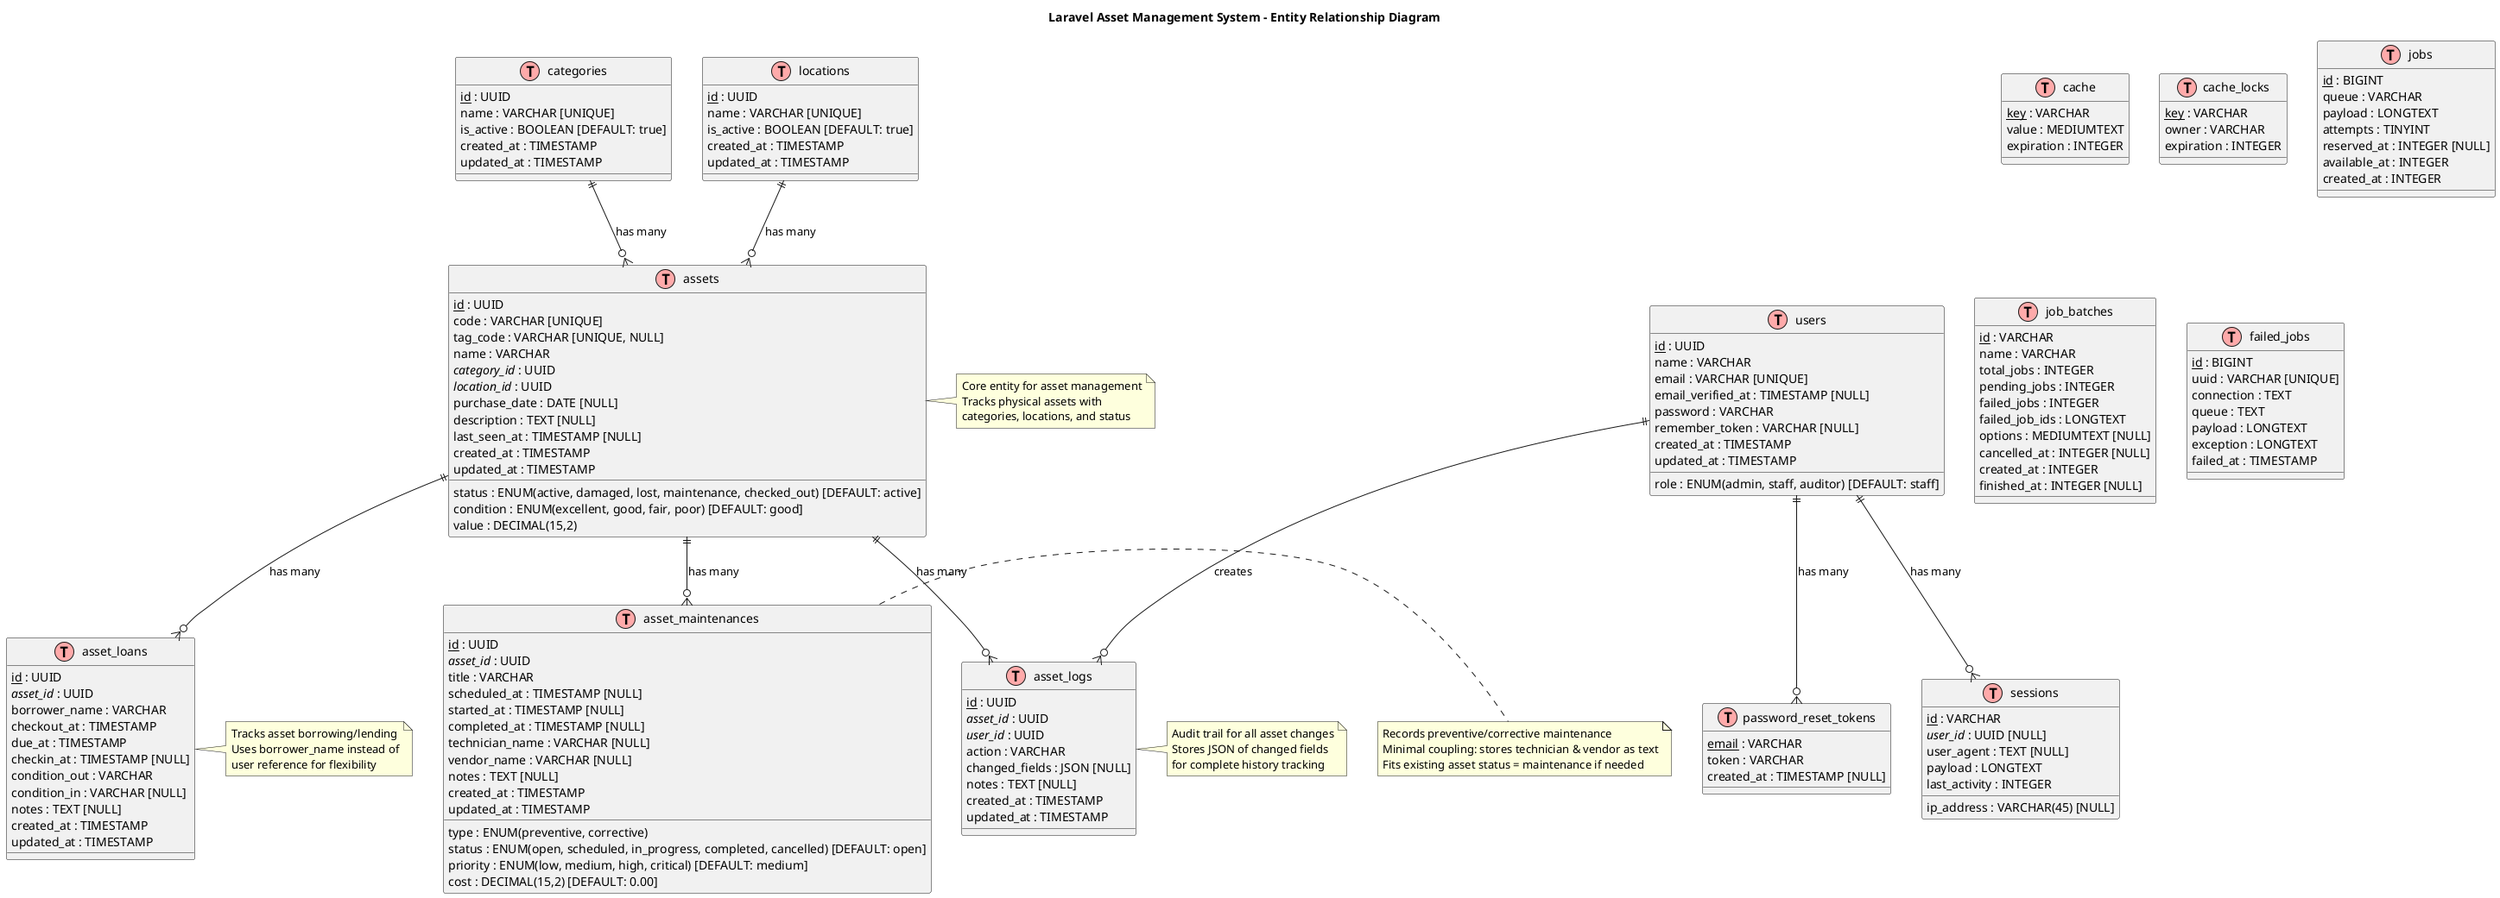 @startuml
!define table(x) class x << (T,#FFAAAA) >>
!define pk(x) <u>x</u>
!define fk(x) <i>x</i>

title Laravel Asset Management System - Entity Relationship Diagram

' Main Business Tables
table(users) {
  pk(id) : UUID
  name : VARCHAR
  email : VARCHAR [UNIQUE]
  role : ENUM(admin, staff, auditor) [DEFAULT: staff]
  email_verified_at : TIMESTAMP [NULL]
  password : VARCHAR
  remember_token : VARCHAR [NULL]
  created_at : TIMESTAMP
  updated_at : TIMESTAMP
}

table(categories) {
  pk(id) : UUID
  name : VARCHAR [UNIQUE]
  is_active : BOOLEAN [DEFAULT: true]
  created_at : TIMESTAMP
  updated_at : TIMESTAMP
}

table(locations) {
  pk(id) : UUID
  name : VARCHAR [UNIQUE]
  is_active : BOOLEAN [DEFAULT: true]
  created_at : TIMESTAMP
  updated_at : TIMESTAMP
}

table(assets) {
  pk(id) : UUID
  code : VARCHAR [UNIQUE]
  tag_code : VARCHAR [UNIQUE, NULL]
  name : VARCHAR
  fk(category_id) : UUID
  fk(location_id) : UUID
  status : ENUM(active, damaged, lost, maintenance, checked_out) [DEFAULT: active]
  condition : ENUM(excellent, good, fair, poor) [DEFAULT: good]
  value : DECIMAL(15,2)
  purchase_date : DATE [NULL]
  description : TEXT [NULL]
  last_seen_at : TIMESTAMP [NULL]
  created_at : TIMESTAMP
  updated_at : TIMESTAMP
}

table(asset_logs) {
  pk(id) : UUID
  fk(asset_id) : UUID
  fk(user_id) : UUID
  action : VARCHAR
  changed_fields : JSON [NULL]
  notes : TEXT [NULL]
  created_at : TIMESTAMP
  updated_at : TIMESTAMP
}

table(asset_loans) {
  pk(id) : UUID
  fk(asset_id) : UUID
  borrower_name : VARCHAR
  checkout_at : TIMESTAMP
  due_at : TIMESTAMP
  checkin_at : TIMESTAMP [NULL]
  condition_out : VARCHAR
  condition_in : VARCHAR [NULL]
  notes : TEXT [NULL]
  created_at : TIMESTAMP
  updated_at : TIMESTAMP
}

table(asset_maintenances) {
  pk(id) : UUID
  fk(asset_id) : UUID
  title : VARCHAR
  type : ENUM(preventive, corrective)
  status : ENUM(open, scheduled, in_progress, completed, cancelled) [DEFAULT: open]
  priority : ENUM(low, medium, high, critical) [DEFAULT: medium]
  scheduled_at : TIMESTAMP [NULL]
  started_at : TIMESTAMP [NULL]
  completed_at : TIMESTAMP [NULL]
  cost : DECIMAL(15,2) [DEFAULT: 0.00]
  technician_name : VARCHAR [NULL]
  vendor_name : VARCHAR [NULL]
  notes : TEXT [NULL]
  created_at : TIMESTAMP
  updated_at : TIMESTAMP
}

' Laravel System Tables
table(password_reset_tokens) {
  pk(email) : VARCHAR
  token : VARCHAR
  created_at : TIMESTAMP [NULL]
}

table(sessions) {
  pk(id) : VARCHAR
  fk(user_id) : UUID [NULL]
  ip_address : VARCHAR(45) [NULL]
  user_agent : TEXT [NULL]
  payload : LONGTEXT
  last_activity : INTEGER
}

table(cache) {
  pk(key) : VARCHAR
  value : MEDIUMTEXT
  expiration : INTEGER
}

table(cache_locks) {
  pk(key) : VARCHAR
  owner : VARCHAR
  expiration : INTEGER
}

table(jobs) {
  pk(id) : BIGINT
  queue : VARCHAR
  payload : LONGTEXT
  attempts : TINYINT
  reserved_at : INTEGER [NULL]
  available_at : INTEGER
  created_at : INTEGER
}

table(job_batches) {
  pk(id) : VARCHAR
  name : VARCHAR
  total_jobs : INTEGER
  pending_jobs : INTEGER
  failed_jobs : INTEGER
  failed_job_ids : LONGTEXT
  options : MEDIUMTEXT [NULL]
  cancelled_at : INTEGER [NULL]
  created_at : INTEGER
  finished_at : INTEGER [NULL]
}

table(failed_jobs) {
  pk(id) : BIGINT
  uuid : VARCHAR [UNIQUE]
  connection : TEXT
  queue : TEXT
  payload : LONGTEXT
  exception : LONGTEXT
  failed_at : TIMESTAMP
}

' Relationships
categories ||--o{ assets : "has many"
locations ||--o{ assets : "has many"
assets ||--o{ asset_logs : "has many"
assets ||--o{ asset_loans : "has many"
assets ||--o{ asset_maintenances : "has many"
users ||--o{ asset_logs : "creates"
users ||--o{ sessions : "has many"
users ||--o{ password_reset_tokens : "has many"

' Notes
note right of assets
  Core entity for asset management
  Tracks physical assets with
  categories, locations, and status
end note

note right of asset_loans
  Tracks asset borrowing/lending
  Uses borrower_name instead of
  user reference for flexibility
end note

note right of asset_logs
  Audit trail for all asset changes
  Stores JSON of changed fields
  for complete history tracking
end note

note right of asset_maintenances
  Records preventive/corrective maintenance
  Minimal coupling: stores technician & vendor as text
  Fits existing asset status = maintenance if needed
end note
@enduml